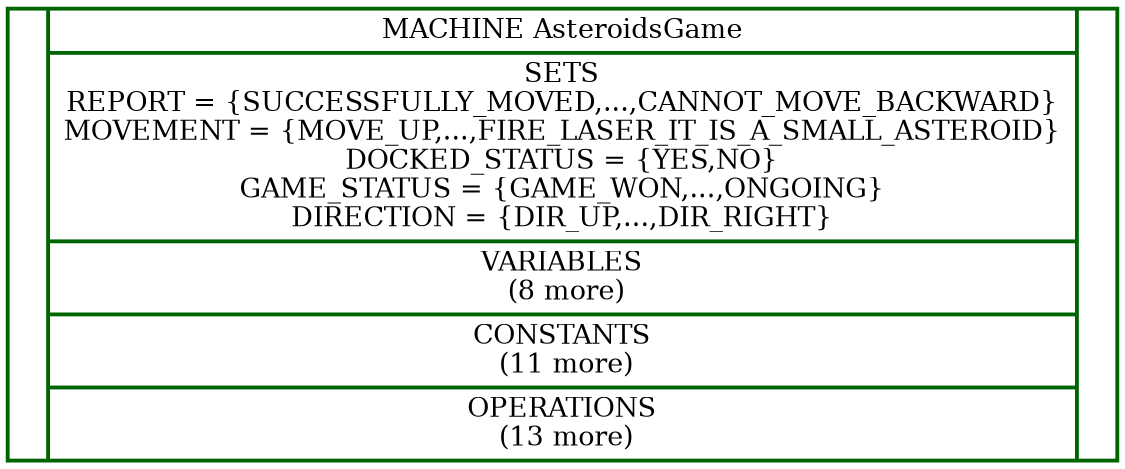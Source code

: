digraph module_hierarchy {
  graph [page="8.5, 11",ratio=fill,size="7.5,10"];
  1 [shape=record, style=bold, color=darkgreen, label="|{MACHINE AsteroidsGame\n|SETS\nREPORT = \{SUCCESSFULLY_MOVED,...,CANNOT_MOVE_BACKWARD\}\nMOVEMENT = \{MOVE_UP,...,FIRE_LASER_IT_IS_A_SMALL_ASTEROID\}\nDOCKED_STATUS = \{YES,NO\}\nGAME_STATUS = \{GAME_WON,...,ONGOING\}\nDIRECTION = \{DIR_UP,...,DIR_RIGHT\}\n|VARIABLES\n (8 more)|CONSTANTS\n (11 more)|OPERATIONS\n (13 more)}|"];
}
